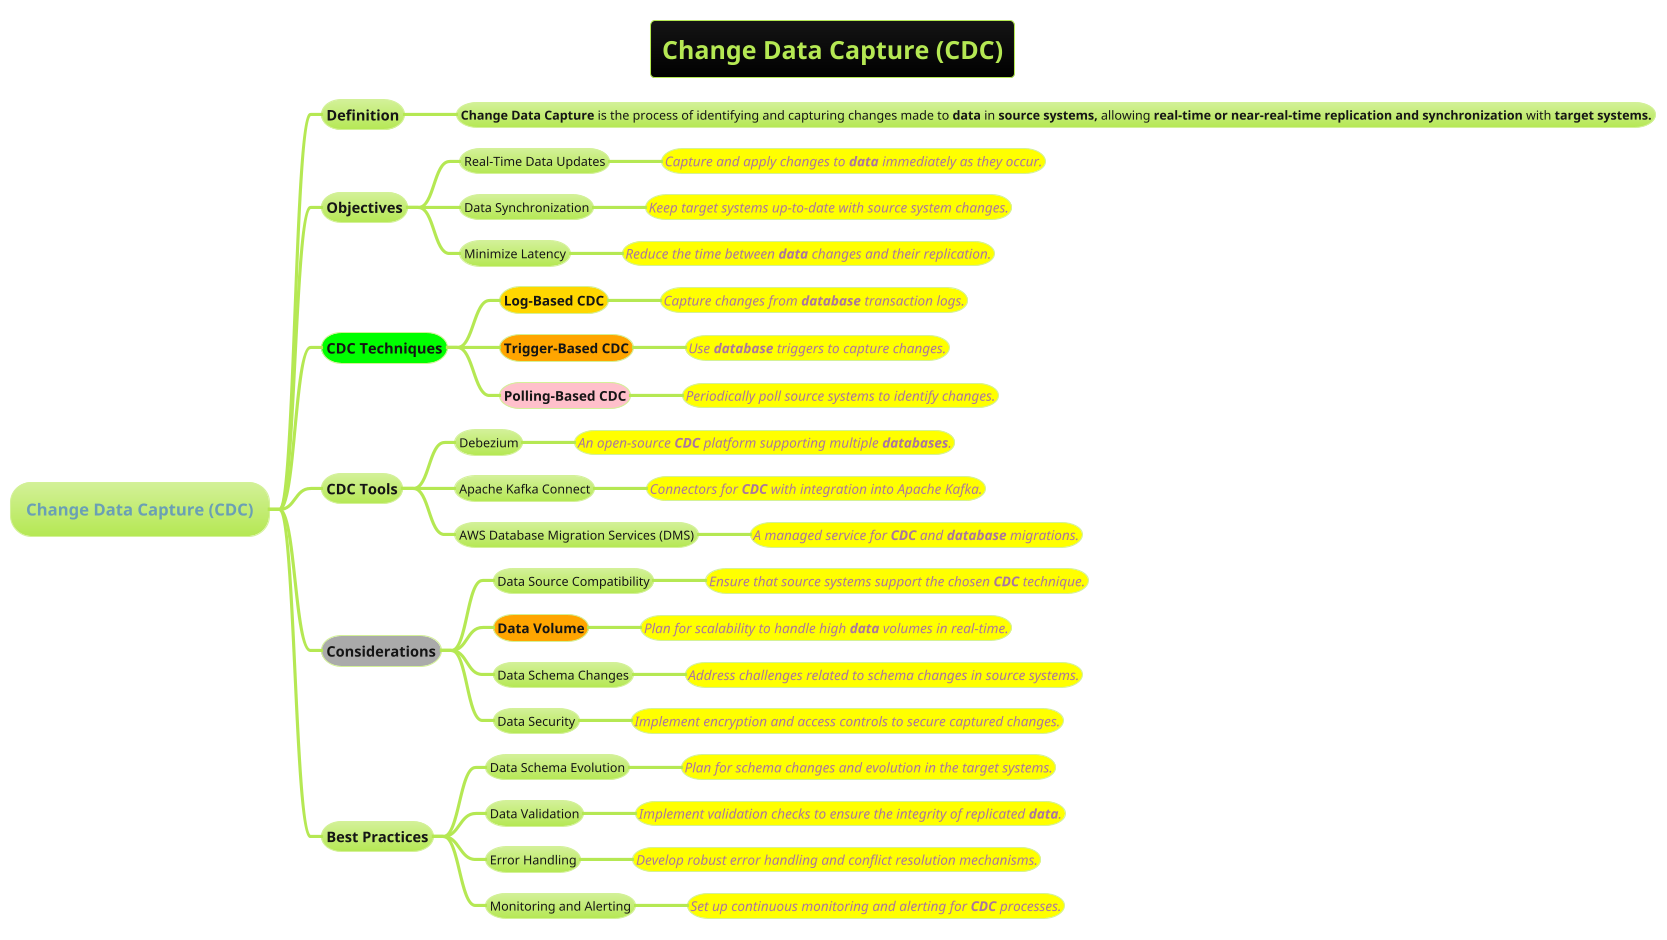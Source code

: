 @startmindmap
title =Change Data Capture (CDC)
!theme hacker

* Change Data Capture (CDC)
** Definition
*** **Change Data Capture** is the process of identifying and capturing changes made to **data** in **source systems,** allowing **real-time or near-real-time replication and synchronization** with **target systems.**

** Objectives
*** Real-Time Data Updates
****[#yellow] ====<size:13>Capture and apply changes to **data** immediately as they occur.
*** Data Synchronization
****[#yellow] ====<size:13>Keep target systems up-to-date with source system changes.
*** Minimize Latency
****[#yellow] ====<size:13>Reduce the time between **data** changes and their replication.

**[#lime] CDC Techniques
***[#gold] ===Log-Based CDC
****[#yellow] ====<size:13>Capture changes from **database** transaction logs.
***[#orange] ===Trigger-Based CDC
****[#yellow] ====<size:13>Use **database** triggers to capture changes.
***[#pink] ===Polling-Based CDC
****[#yellow] ====<size:13>Periodically poll source systems to identify changes.

** CDC Tools
*** Debezium
****[#yellow] ====<size:13>An open-source **CDC** platform supporting multiple **databases**.
*** Apache Kafka Connect
****[#yellow] ====<size:13>Connectors for **CDC** with integration into Apache Kafka.
*** AWS Database Migration Services (DMS)
****[#yellow] ====<size:13>A managed service for **CDC** and **database** migrations.

**[#a] Considerations
*** Data Source Compatibility
****[#yellow] ====<size:13>Ensure that source systems support the chosen **CDC** technique.
***[#orange] ===Data Volume
****[#yellow] ====<size:13>Plan for scalability to handle high **data** volumes in real-time.
*** Data Schema Changes
****[#yellow] ====<size:13>Address challenges related to schema changes in source systems.

*** Data Security
****[#yellow] ====<size:13>Implement encryption and access controls to secure captured changes.

** Best Practices
*** Data Schema Evolution
****[#yellow] ====<size:13>Plan for schema changes and evolution in the target systems.
*** Data Validation
****[#yellow] ====<size:13>Implement validation checks to ensure the integrity of replicated **data**.
*** Error Handling
****[#yellow] ====<size:13>Develop robust error handling and conflict resolution mechanisms.
*** Monitoring and Alerting
****[#yellow] ====<size:13>Set up continuous monitoring and alerting for **CDC** processes.

@endmindmap

